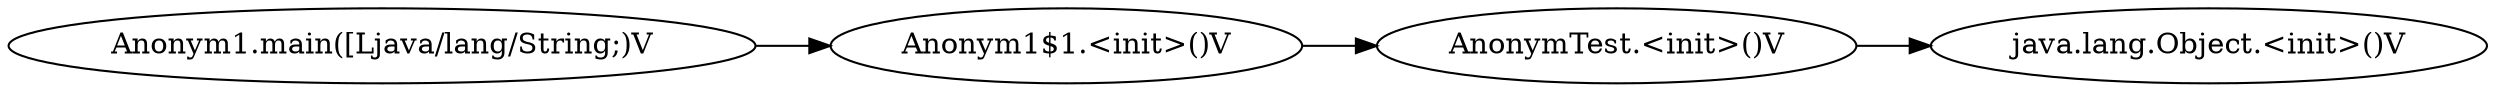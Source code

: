 digraph graphname {
rankdir="LR";
1 [label="Anonym1$1.<init>()V"]
0 [label="Anonym1.main([Ljava/lang/String;)V"]
2 [label="AnonymTest.<init>()V"]
3 [label="java.lang.Object.<init>()V"]
0 -> 1
1 -> 2
2 -> 3
}
